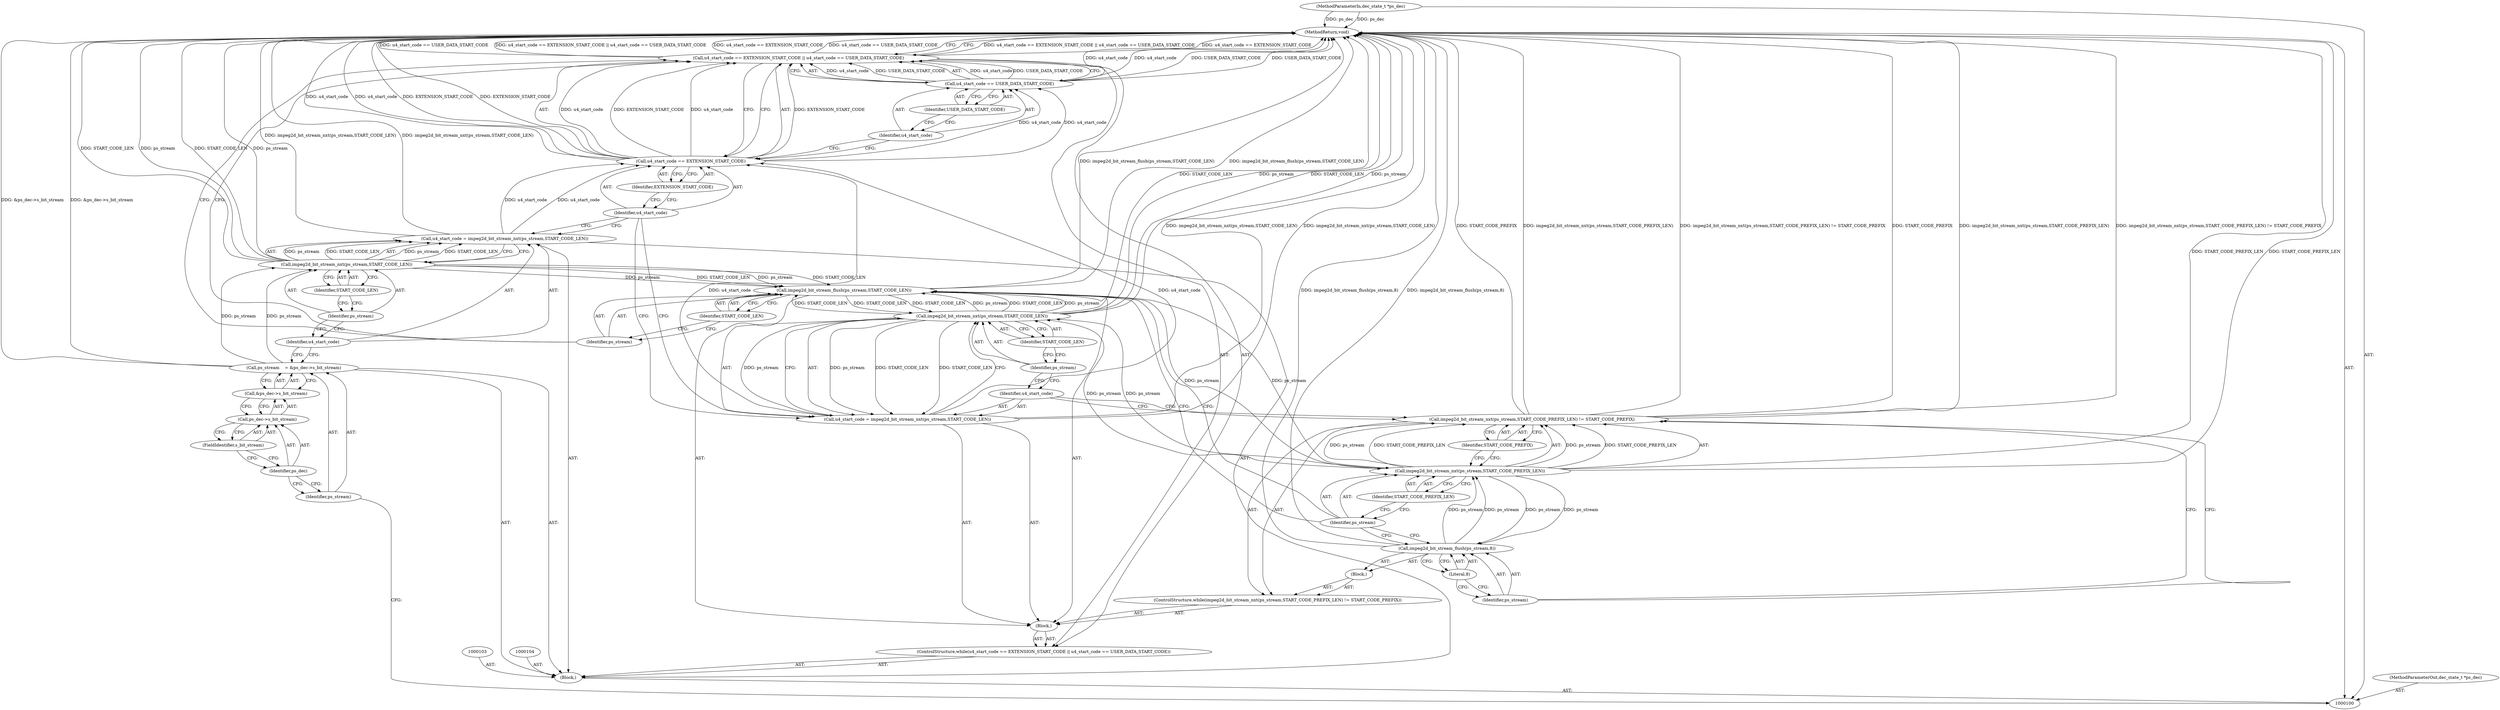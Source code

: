 digraph "1_Android_ffab15eb80630dc799eb410855c93525b75233c3_7" {
"1000143" [label="(MethodReturn,void)"];
"1000101" [label="(MethodParameterIn,dec_state_t *ps_dec)"];
"1000190" [label="(MethodParameterOut,dec_state_t *ps_dec)"];
"1000117" [label="(Call,u4_start_code == EXTENSION_START_CODE || u4_start_code == USER_DATA_START_CODE)"];
"1000118" [label="(Call,u4_start_code == EXTENSION_START_CODE)"];
"1000119" [label="(Identifier,u4_start_code)"];
"1000120" [label="(Identifier,EXTENSION_START_CODE)"];
"1000116" [label="(ControlStructure,while(u4_start_code == EXTENSION_START_CODE || u4_start_code == USER_DATA_START_CODE))"];
"1000121" [label="(Call,u4_start_code == USER_DATA_START_CODE)"];
"1000122" [label="(Identifier,u4_start_code)"];
"1000123" [label="(Identifier,USER_DATA_START_CODE)"];
"1000124" [label="(Block,)"];
"1000126" [label="(Identifier,ps_stream)"];
"1000127" [label="(Identifier,START_CODE_LEN)"];
"1000125" [label="(Call,impeg2d_bit_stream_flush(ps_stream,START_CODE_LEN))"];
"1000129" [label="(Call,impeg2d_bit_stream_nxt(ps_stream,START_CODE_PREFIX_LEN) != START_CODE_PREFIX)"];
"1000130" [label="(Call,impeg2d_bit_stream_nxt(ps_stream,START_CODE_PREFIX_LEN))"];
"1000131" [label="(Identifier,ps_stream)"];
"1000132" [label="(Identifier,START_CODE_PREFIX_LEN)"];
"1000133" [label="(Identifier,START_CODE_PREFIX)"];
"1000128" [label="(ControlStructure,while(impeg2d_bit_stream_nxt(ps_stream,START_CODE_PREFIX_LEN) != START_CODE_PREFIX))"];
"1000134" [label="(Block,)"];
"1000135" [label="(Call,impeg2d_bit_stream_flush(ps_stream,8))"];
"1000136" [label="(Identifier,ps_stream)"];
"1000137" [label="(Literal,8)"];
"1000140" [label="(Call,impeg2d_bit_stream_nxt(ps_stream,START_CODE_LEN))"];
"1000141" [label="(Identifier,ps_stream)"];
"1000142" [label="(Identifier,START_CODE_LEN)"];
"1000138" [label="(Call,u4_start_code = impeg2d_bit_stream_nxt(ps_stream,START_CODE_LEN))"];
"1000139" [label="(Identifier,u4_start_code)"];
"1000102" [label="(Block,)"];
"1000107" [label="(Call,&ps_dec->s_bit_stream)"];
"1000108" [label="(Call,ps_dec->s_bit_stream)"];
"1000109" [label="(Identifier,ps_dec)"];
"1000110" [label="(FieldIdentifier,s_bit_stream)"];
"1000105" [label="(Call,ps_stream    = &ps_dec->s_bit_stream)"];
"1000106" [label="(Identifier,ps_stream)"];
"1000113" [label="(Call,impeg2d_bit_stream_nxt(ps_stream,START_CODE_LEN))"];
"1000114" [label="(Identifier,ps_stream)"];
"1000111" [label="(Call,u4_start_code = impeg2d_bit_stream_nxt(ps_stream,START_CODE_LEN))"];
"1000112" [label="(Identifier,u4_start_code)"];
"1000115" [label="(Identifier,START_CODE_LEN)"];
"1000143" -> "1000100"  [label="AST: "];
"1000143" -> "1000117"  [label="CFG: "];
"1000117" -> "1000143"  [label="DDG: u4_start_code == EXTENSION_START_CODE || u4_start_code == USER_DATA_START_CODE"];
"1000117" -> "1000143"  [label="DDG: u4_start_code == EXTENSION_START_CODE"];
"1000117" -> "1000143"  [label="DDG: u4_start_code == USER_DATA_START_CODE"];
"1000129" -> "1000143"  [label="DDG: impeg2d_bit_stream_nxt(ps_stream,START_CODE_PREFIX_LEN)"];
"1000129" -> "1000143"  [label="DDG: impeg2d_bit_stream_nxt(ps_stream,START_CODE_PREFIX_LEN) != START_CODE_PREFIX"];
"1000129" -> "1000143"  [label="DDG: START_CODE_PREFIX"];
"1000140" -> "1000143"  [label="DDG: START_CODE_LEN"];
"1000140" -> "1000143"  [label="DDG: ps_stream"];
"1000125" -> "1000143"  [label="DDG: impeg2d_bit_stream_flush(ps_stream,START_CODE_LEN)"];
"1000105" -> "1000143"  [label="DDG: &ps_dec->s_bit_stream"];
"1000113" -> "1000143"  [label="DDG: ps_stream"];
"1000113" -> "1000143"  [label="DDG: START_CODE_LEN"];
"1000138" -> "1000143"  [label="DDG: impeg2d_bit_stream_nxt(ps_stream,START_CODE_LEN)"];
"1000121" -> "1000143"  [label="DDG: u4_start_code"];
"1000121" -> "1000143"  [label="DDG: USER_DATA_START_CODE"];
"1000118" -> "1000143"  [label="DDG: u4_start_code"];
"1000118" -> "1000143"  [label="DDG: EXTENSION_START_CODE"];
"1000130" -> "1000143"  [label="DDG: START_CODE_PREFIX_LEN"];
"1000135" -> "1000143"  [label="DDG: impeg2d_bit_stream_flush(ps_stream,8)"];
"1000111" -> "1000143"  [label="DDG: impeg2d_bit_stream_nxt(ps_stream,START_CODE_LEN)"];
"1000101" -> "1000143"  [label="DDG: ps_dec"];
"1000101" -> "1000100"  [label="AST: "];
"1000101" -> "1000143"  [label="DDG: ps_dec"];
"1000190" -> "1000100"  [label="AST: "];
"1000117" -> "1000116"  [label="AST: "];
"1000117" -> "1000118"  [label="CFG: "];
"1000117" -> "1000121"  [label="CFG: "];
"1000118" -> "1000117"  [label="AST: "];
"1000121" -> "1000117"  [label="AST: "];
"1000126" -> "1000117"  [label="CFG: "];
"1000143" -> "1000117"  [label="CFG: "];
"1000117" -> "1000143"  [label="DDG: u4_start_code == EXTENSION_START_CODE || u4_start_code == USER_DATA_START_CODE"];
"1000117" -> "1000143"  [label="DDG: u4_start_code == EXTENSION_START_CODE"];
"1000117" -> "1000143"  [label="DDG: u4_start_code == USER_DATA_START_CODE"];
"1000118" -> "1000117"  [label="DDG: u4_start_code"];
"1000118" -> "1000117"  [label="DDG: EXTENSION_START_CODE"];
"1000121" -> "1000117"  [label="DDG: u4_start_code"];
"1000121" -> "1000117"  [label="DDG: USER_DATA_START_CODE"];
"1000118" -> "1000117"  [label="AST: "];
"1000118" -> "1000120"  [label="CFG: "];
"1000119" -> "1000118"  [label="AST: "];
"1000120" -> "1000118"  [label="AST: "];
"1000122" -> "1000118"  [label="CFG: "];
"1000117" -> "1000118"  [label="CFG: "];
"1000118" -> "1000143"  [label="DDG: u4_start_code"];
"1000118" -> "1000143"  [label="DDG: EXTENSION_START_CODE"];
"1000118" -> "1000117"  [label="DDG: u4_start_code"];
"1000118" -> "1000117"  [label="DDG: EXTENSION_START_CODE"];
"1000138" -> "1000118"  [label="DDG: u4_start_code"];
"1000111" -> "1000118"  [label="DDG: u4_start_code"];
"1000118" -> "1000121"  [label="DDG: u4_start_code"];
"1000119" -> "1000118"  [label="AST: "];
"1000119" -> "1000138"  [label="CFG: "];
"1000119" -> "1000111"  [label="CFG: "];
"1000120" -> "1000119"  [label="CFG: "];
"1000120" -> "1000118"  [label="AST: "];
"1000120" -> "1000119"  [label="CFG: "];
"1000118" -> "1000120"  [label="CFG: "];
"1000116" -> "1000102"  [label="AST: "];
"1000117" -> "1000116"  [label="AST: "];
"1000124" -> "1000116"  [label="AST: "];
"1000121" -> "1000117"  [label="AST: "];
"1000121" -> "1000123"  [label="CFG: "];
"1000122" -> "1000121"  [label="AST: "];
"1000123" -> "1000121"  [label="AST: "];
"1000117" -> "1000121"  [label="CFG: "];
"1000121" -> "1000143"  [label="DDG: u4_start_code"];
"1000121" -> "1000143"  [label="DDG: USER_DATA_START_CODE"];
"1000121" -> "1000117"  [label="DDG: u4_start_code"];
"1000121" -> "1000117"  [label="DDG: USER_DATA_START_CODE"];
"1000118" -> "1000121"  [label="DDG: u4_start_code"];
"1000122" -> "1000121"  [label="AST: "];
"1000122" -> "1000118"  [label="CFG: "];
"1000123" -> "1000122"  [label="CFG: "];
"1000123" -> "1000121"  [label="AST: "];
"1000123" -> "1000122"  [label="CFG: "];
"1000121" -> "1000123"  [label="CFG: "];
"1000124" -> "1000116"  [label="AST: "];
"1000125" -> "1000124"  [label="AST: "];
"1000128" -> "1000124"  [label="AST: "];
"1000138" -> "1000124"  [label="AST: "];
"1000126" -> "1000125"  [label="AST: "];
"1000126" -> "1000117"  [label="CFG: "];
"1000127" -> "1000126"  [label="CFG: "];
"1000127" -> "1000125"  [label="AST: "];
"1000127" -> "1000126"  [label="CFG: "];
"1000125" -> "1000127"  [label="CFG: "];
"1000125" -> "1000124"  [label="AST: "];
"1000125" -> "1000127"  [label="CFG: "];
"1000126" -> "1000125"  [label="AST: "];
"1000127" -> "1000125"  [label="AST: "];
"1000131" -> "1000125"  [label="CFG: "];
"1000125" -> "1000143"  [label="DDG: impeg2d_bit_stream_flush(ps_stream,START_CODE_LEN)"];
"1000113" -> "1000125"  [label="DDG: ps_stream"];
"1000113" -> "1000125"  [label="DDG: START_CODE_LEN"];
"1000140" -> "1000125"  [label="DDG: ps_stream"];
"1000140" -> "1000125"  [label="DDG: START_CODE_LEN"];
"1000125" -> "1000130"  [label="DDG: ps_stream"];
"1000125" -> "1000140"  [label="DDG: START_CODE_LEN"];
"1000129" -> "1000128"  [label="AST: "];
"1000129" -> "1000133"  [label="CFG: "];
"1000130" -> "1000129"  [label="AST: "];
"1000133" -> "1000129"  [label="AST: "];
"1000136" -> "1000129"  [label="CFG: "];
"1000139" -> "1000129"  [label="CFG: "];
"1000129" -> "1000143"  [label="DDG: impeg2d_bit_stream_nxt(ps_stream,START_CODE_PREFIX_LEN)"];
"1000129" -> "1000143"  [label="DDG: impeg2d_bit_stream_nxt(ps_stream,START_CODE_PREFIX_LEN) != START_CODE_PREFIX"];
"1000129" -> "1000143"  [label="DDG: START_CODE_PREFIX"];
"1000130" -> "1000129"  [label="DDG: ps_stream"];
"1000130" -> "1000129"  [label="DDG: START_CODE_PREFIX_LEN"];
"1000130" -> "1000129"  [label="AST: "];
"1000130" -> "1000132"  [label="CFG: "];
"1000131" -> "1000130"  [label="AST: "];
"1000132" -> "1000130"  [label="AST: "];
"1000133" -> "1000130"  [label="CFG: "];
"1000130" -> "1000143"  [label="DDG: START_CODE_PREFIX_LEN"];
"1000130" -> "1000129"  [label="DDG: ps_stream"];
"1000130" -> "1000129"  [label="DDG: START_CODE_PREFIX_LEN"];
"1000125" -> "1000130"  [label="DDG: ps_stream"];
"1000135" -> "1000130"  [label="DDG: ps_stream"];
"1000130" -> "1000135"  [label="DDG: ps_stream"];
"1000130" -> "1000140"  [label="DDG: ps_stream"];
"1000131" -> "1000130"  [label="AST: "];
"1000131" -> "1000135"  [label="CFG: "];
"1000131" -> "1000125"  [label="CFG: "];
"1000132" -> "1000131"  [label="CFG: "];
"1000132" -> "1000130"  [label="AST: "];
"1000132" -> "1000131"  [label="CFG: "];
"1000130" -> "1000132"  [label="CFG: "];
"1000133" -> "1000129"  [label="AST: "];
"1000133" -> "1000130"  [label="CFG: "];
"1000129" -> "1000133"  [label="CFG: "];
"1000128" -> "1000124"  [label="AST: "];
"1000129" -> "1000128"  [label="AST: "];
"1000134" -> "1000128"  [label="AST: "];
"1000134" -> "1000128"  [label="AST: "];
"1000135" -> "1000134"  [label="AST: "];
"1000135" -> "1000134"  [label="AST: "];
"1000135" -> "1000137"  [label="CFG: "];
"1000136" -> "1000135"  [label="AST: "];
"1000137" -> "1000135"  [label="AST: "];
"1000131" -> "1000135"  [label="CFG: "];
"1000135" -> "1000143"  [label="DDG: impeg2d_bit_stream_flush(ps_stream,8)"];
"1000135" -> "1000130"  [label="DDG: ps_stream"];
"1000130" -> "1000135"  [label="DDG: ps_stream"];
"1000136" -> "1000135"  [label="AST: "];
"1000136" -> "1000129"  [label="CFG: "];
"1000137" -> "1000136"  [label="CFG: "];
"1000137" -> "1000135"  [label="AST: "];
"1000137" -> "1000136"  [label="CFG: "];
"1000135" -> "1000137"  [label="CFG: "];
"1000140" -> "1000138"  [label="AST: "];
"1000140" -> "1000142"  [label="CFG: "];
"1000141" -> "1000140"  [label="AST: "];
"1000142" -> "1000140"  [label="AST: "];
"1000138" -> "1000140"  [label="CFG: "];
"1000140" -> "1000143"  [label="DDG: START_CODE_LEN"];
"1000140" -> "1000143"  [label="DDG: ps_stream"];
"1000140" -> "1000125"  [label="DDG: ps_stream"];
"1000140" -> "1000125"  [label="DDG: START_CODE_LEN"];
"1000140" -> "1000138"  [label="DDG: ps_stream"];
"1000140" -> "1000138"  [label="DDG: START_CODE_LEN"];
"1000130" -> "1000140"  [label="DDG: ps_stream"];
"1000125" -> "1000140"  [label="DDG: START_CODE_LEN"];
"1000141" -> "1000140"  [label="AST: "];
"1000141" -> "1000139"  [label="CFG: "];
"1000142" -> "1000141"  [label="CFG: "];
"1000142" -> "1000140"  [label="AST: "];
"1000142" -> "1000141"  [label="CFG: "];
"1000140" -> "1000142"  [label="CFG: "];
"1000138" -> "1000124"  [label="AST: "];
"1000138" -> "1000140"  [label="CFG: "];
"1000139" -> "1000138"  [label="AST: "];
"1000140" -> "1000138"  [label="AST: "];
"1000119" -> "1000138"  [label="CFG: "];
"1000138" -> "1000143"  [label="DDG: impeg2d_bit_stream_nxt(ps_stream,START_CODE_LEN)"];
"1000138" -> "1000118"  [label="DDG: u4_start_code"];
"1000140" -> "1000138"  [label="DDG: ps_stream"];
"1000140" -> "1000138"  [label="DDG: START_CODE_LEN"];
"1000139" -> "1000138"  [label="AST: "];
"1000139" -> "1000129"  [label="CFG: "];
"1000141" -> "1000139"  [label="CFG: "];
"1000102" -> "1000100"  [label="AST: "];
"1000103" -> "1000102"  [label="AST: "];
"1000104" -> "1000102"  [label="AST: "];
"1000105" -> "1000102"  [label="AST: "];
"1000111" -> "1000102"  [label="AST: "];
"1000116" -> "1000102"  [label="AST: "];
"1000107" -> "1000105"  [label="AST: "];
"1000107" -> "1000108"  [label="CFG: "];
"1000108" -> "1000107"  [label="AST: "];
"1000105" -> "1000107"  [label="CFG: "];
"1000108" -> "1000107"  [label="AST: "];
"1000108" -> "1000110"  [label="CFG: "];
"1000109" -> "1000108"  [label="AST: "];
"1000110" -> "1000108"  [label="AST: "];
"1000107" -> "1000108"  [label="CFG: "];
"1000109" -> "1000108"  [label="AST: "];
"1000109" -> "1000106"  [label="CFG: "];
"1000110" -> "1000109"  [label="CFG: "];
"1000110" -> "1000108"  [label="AST: "];
"1000110" -> "1000109"  [label="CFG: "];
"1000108" -> "1000110"  [label="CFG: "];
"1000105" -> "1000102"  [label="AST: "];
"1000105" -> "1000107"  [label="CFG: "];
"1000106" -> "1000105"  [label="AST: "];
"1000107" -> "1000105"  [label="AST: "];
"1000112" -> "1000105"  [label="CFG: "];
"1000105" -> "1000143"  [label="DDG: &ps_dec->s_bit_stream"];
"1000105" -> "1000113"  [label="DDG: ps_stream"];
"1000106" -> "1000105"  [label="AST: "];
"1000106" -> "1000100"  [label="CFG: "];
"1000109" -> "1000106"  [label="CFG: "];
"1000113" -> "1000111"  [label="AST: "];
"1000113" -> "1000115"  [label="CFG: "];
"1000114" -> "1000113"  [label="AST: "];
"1000115" -> "1000113"  [label="AST: "];
"1000111" -> "1000113"  [label="CFG: "];
"1000113" -> "1000143"  [label="DDG: ps_stream"];
"1000113" -> "1000143"  [label="DDG: START_CODE_LEN"];
"1000113" -> "1000111"  [label="DDG: ps_stream"];
"1000113" -> "1000111"  [label="DDG: START_CODE_LEN"];
"1000105" -> "1000113"  [label="DDG: ps_stream"];
"1000113" -> "1000125"  [label="DDG: ps_stream"];
"1000113" -> "1000125"  [label="DDG: START_CODE_LEN"];
"1000114" -> "1000113"  [label="AST: "];
"1000114" -> "1000112"  [label="CFG: "];
"1000115" -> "1000114"  [label="CFG: "];
"1000111" -> "1000102"  [label="AST: "];
"1000111" -> "1000113"  [label="CFG: "];
"1000112" -> "1000111"  [label="AST: "];
"1000113" -> "1000111"  [label="AST: "];
"1000119" -> "1000111"  [label="CFG: "];
"1000111" -> "1000143"  [label="DDG: impeg2d_bit_stream_nxt(ps_stream,START_CODE_LEN)"];
"1000113" -> "1000111"  [label="DDG: ps_stream"];
"1000113" -> "1000111"  [label="DDG: START_CODE_LEN"];
"1000111" -> "1000118"  [label="DDG: u4_start_code"];
"1000112" -> "1000111"  [label="AST: "];
"1000112" -> "1000105"  [label="CFG: "];
"1000114" -> "1000112"  [label="CFG: "];
"1000115" -> "1000113"  [label="AST: "];
"1000115" -> "1000114"  [label="CFG: "];
"1000113" -> "1000115"  [label="CFG: "];
}
